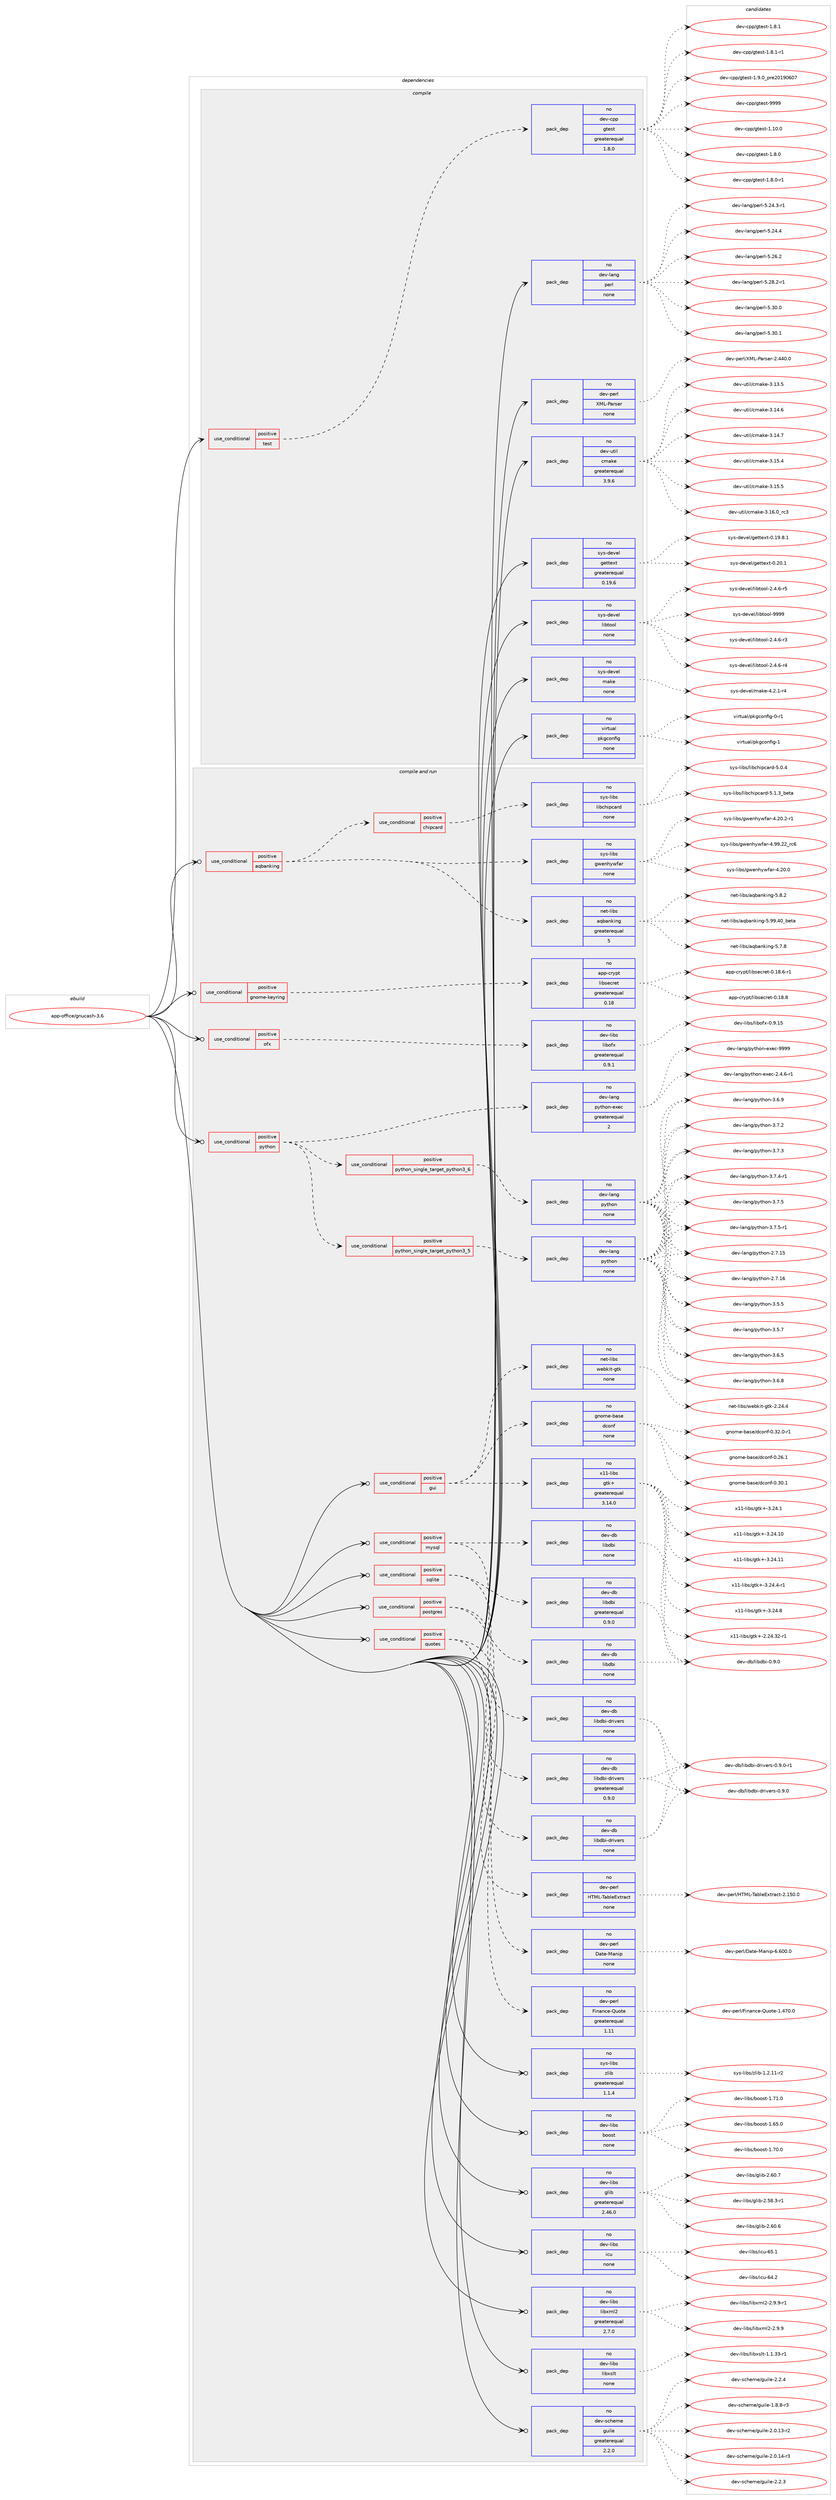 digraph prolog {

# *************
# Graph options
# *************

newrank=true;
concentrate=true;
compound=true;
graph [rankdir=LR,fontname=Helvetica,fontsize=10,ranksep=1.5];#, ranksep=2.5, nodesep=0.2];
edge  [arrowhead=vee];
node  [fontname=Helvetica,fontsize=10];

# **********
# The ebuild
# **********

subgraph cluster_leftcol {
color=gray;
rank=same;
label=<<i>ebuild</i>>;
id [label="app-office/gnucash-3.6", color=red, width=4, href="../app-office/gnucash-3.6.svg"];
}

# ****************
# The dependencies
# ****************

subgraph cluster_midcol {
color=gray;
label=<<i>dependencies</i>>;
subgraph cluster_compile {
fillcolor="#eeeeee";
style=filled;
label=<<i>compile</i>>;
subgraph cond119927 {
dependency502172 [label=<<TABLE BORDER="0" CELLBORDER="1" CELLSPACING="0" CELLPADDING="4"><TR><TD ROWSPAN="3" CELLPADDING="10">use_conditional</TD></TR><TR><TD>positive</TD></TR><TR><TD>test</TD></TR></TABLE>>, shape=none, color=red];
subgraph pack373166 {
dependency502173 [label=<<TABLE BORDER="0" CELLBORDER="1" CELLSPACING="0" CELLPADDING="4" WIDTH="220"><TR><TD ROWSPAN="6" CELLPADDING="30">pack_dep</TD></TR><TR><TD WIDTH="110">no</TD></TR><TR><TD>dev-cpp</TD></TR><TR><TD>gtest</TD></TR><TR><TD>greaterequal</TD></TR><TR><TD>1.8.0</TD></TR></TABLE>>, shape=none, color=blue];
}
dependency502172:e -> dependency502173:w [weight=20,style="dashed",arrowhead="vee"];
}
id:e -> dependency502172:w [weight=20,style="solid",arrowhead="vee"];
subgraph pack373167 {
dependency502174 [label=<<TABLE BORDER="0" CELLBORDER="1" CELLSPACING="0" CELLPADDING="4" WIDTH="220"><TR><TD ROWSPAN="6" CELLPADDING="30">pack_dep</TD></TR><TR><TD WIDTH="110">no</TD></TR><TR><TD>dev-lang</TD></TR><TR><TD>perl</TD></TR><TR><TD>none</TD></TR><TR><TD></TD></TR></TABLE>>, shape=none, color=blue];
}
id:e -> dependency502174:w [weight=20,style="solid",arrowhead="vee"];
subgraph pack373168 {
dependency502175 [label=<<TABLE BORDER="0" CELLBORDER="1" CELLSPACING="0" CELLPADDING="4" WIDTH="220"><TR><TD ROWSPAN="6" CELLPADDING="30">pack_dep</TD></TR><TR><TD WIDTH="110">no</TD></TR><TR><TD>dev-perl</TD></TR><TR><TD>XML-Parser</TD></TR><TR><TD>none</TD></TR><TR><TD></TD></TR></TABLE>>, shape=none, color=blue];
}
id:e -> dependency502175:w [weight=20,style="solid",arrowhead="vee"];
subgraph pack373169 {
dependency502176 [label=<<TABLE BORDER="0" CELLBORDER="1" CELLSPACING="0" CELLPADDING="4" WIDTH="220"><TR><TD ROWSPAN="6" CELLPADDING="30">pack_dep</TD></TR><TR><TD WIDTH="110">no</TD></TR><TR><TD>dev-util</TD></TR><TR><TD>cmake</TD></TR><TR><TD>greaterequal</TD></TR><TR><TD>3.9.6</TD></TR></TABLE>>, shape=none, color=blue];
}
id:e -> dependency502176:w [weight=20,style="solid",arrowhead="vee"];
subgraph pack373170 {
dependency502177 [label=<<TABLE BORDER="0" CELLBORDER="1" CELLSPACING="0" CELLPADDING="4" WIDTH="220"><TR><TD ROWSPAN="6" CELLPADDING="30">pack_dep</TD></TR><TR><TD WIDTH="110">no</TD></TR><TR><TD>sys-devel</TD></TR><TR><TD>gettext</TD></TR><TR><TD>greaterequal</TD></TR><TR><TD>0.19.6</TD></TR></TABLE>>, shape=none, color=blue];
}
id:e -> dependency502177:w [weight=20,style="solid",arrowhead="vee"];
subgraph pack373171 {
dependency502178 [label=<<TABLE BORDER="0" CELLBORDER="1" CELLSPACING="0" CELLPADDING="4" WIDTH="220"><TR><TD ROWSPAN="6" CELLPADDING="30">pack_dep</TD></TR><TR><TD WIDTH="110">no</TD></TR><TR><TD>sys-devel</TD></TR><TR><TD>libtool</TD></TR><TR><TD>none</TD></TR><TR><TD></TD></TR></TABLE>>, shape=none, color=blue];
}
id:e -> dependency502178:w [weight=20,style="solid",arrowhead="vee"];
subgraph pack373172 {
dependency502179 [label=<<TABLE BORDER="0" CELLBORDER="1" CELLSPACING="0" CELLPADDING="4" WIDTH="220"><TR><TD ROWSPAN="6" CELLPADDING="30">pack_dep</TD></TR><TR><TD WIDTH="110">no</TD></TR><TR><TD>sys-devel</TD></TR><TR><TD>make</TD></TR><TR><TD>none</TD></TR><TR><TD></TD></TR></TABLE>>, shape=none, color=blue];
}
id:e -> dependency502179:w [weight=20,style="solid",arrowhead="vee"];
subgraph pack373173 {
dependency502180 [label=<<TABLE BORDER="0" CELLBORDER="1" CELLSPACING="0" CELLPADDING="4" WIDTH="220"><TR><TD ROWSPAN="6" CELLPADDING="30">pack_dep</TD></TR><TR><TD WIDTH="110">no</TD></TR><TR><TD>virtual</TD></TR><TR><TD>pkgconfig</TD></TR><TR><TD>none</TD></TR><TR><TD></TD></TR></TABLE>>, shape=none, color=blue];
}
id:e -> dependency502180:w [weight=20,style="solid",arrowhead="vee"];
}
subgraph cluster_compileandrun {
fillcolor="#eeeeee";
style=filled;
label=<<i>compile and run</i>>;
subgraph cond119928 {
dependency502181 [label=<<TABLE BORDER="0" CELLBORDER="1" CELLSPACING="0" CELLPADDING="4"><TR><TD ROWSPAN="3" CELLPADDING="10">use_conditional</TD></TR><TR><TD>positive</TD></TR><TR><TD>aqbanking</TD></TR></TABLE>>, shape=none, color=red];
subgraph pack373174 {
dependency502182 [label=<<TABLE BORDER="0" CELLBORDER="1" CELLSPACING="0" CELLPADDING="4" WIDTH="220"><TR><TD ROWSPAN="6" CELLPADDING="30">pack_dep</TD></TR><TR><TD WIDTH="110">no</TD></TR><TR><TD>net-libs</TD></TR><TR><TD>aqbanking</TD></TR><TR><TD>greaterequal</TD></TR><TR><TD>5</TD></TR></TABLE>>, shape=none, color=blue];
}
dependency502181:e -> dependency502182:w [weight=20,style="dashed",arrowhead="vee"];
subgraph pack373175 {
dependency502183 [label=<<TABLE BORDER="0" CELLBORDER="1" CELLSPACING="0" CELLPADDING="4" WIDTH="220"><TR><TD ROWSPAN="6" CELLPADDING="30">pack_dep</TD></TR><TR><TD WIDTH="110">no</TD></TR><TR><TD>sys-libs</TD></TR><TR><TD>gwenhywfar</TD></TR><TR><TD>none</TD></TR><TR><TD></TD></TR></TABLE>>, shape=none, color=blue];
}
dependency502181:e -> dependency502183:w [weight=20,style="dashed",arrowhead="vee"];
subgraph cond119929 {
dependency502184 [label=<<TABLE BORDER="0" CELLBORDER="1" CELLSPACING="0" CELLPADDING="4"><TR><TD ROWSPAN="3" CELLPADDING="10">use_conditional</TD></TR><TR><TD>positive</TD></TR><TR><TD>chipcard</TD></TR></TABLE>>, shape=none, color=red];
subgraph pack373176 {
dependency502185 [label=<<TABLE BORDER="0" CELLBORDER="1" CELLSPACING="0" CELLPADDING="4" WIDTH="220"><TR><TD ROWSPAN="6" CELLPADDING="30">pack_dep</TD></TR><TR><TD WIDTH="110">no</TD></TR><TR><TD>sys-libs</TD></TR><TR><TD>libchipcard</TD></TR><TR><TD>none</TD></TR><TR><TD></TD></TR></TABLE>>, shape=none, color=blue];
}
dependency502184:e -> dependency502185:w [weight=20,style="dashed",arrowhead="vee"];
}
dependency502181:e -> dependency502184:w [weight=20,style="dashed",arrowhead="vee"];
}
id:e -> dependency502181:w [weight=20,style="solid",arrowhead="odotvee"];
subgraph cond119930 {
dependency502186 [label=<<TABLE BORDER="0" CELLBORDER="1" CELLSPACING="0" CELLPADDING="4"><TR><TD ROWSPAN="3" CELLPADDING="10">use_conditional</TD></TR><TR><TD>positive</TD></TR><TR><TD>gnome-keyring</TD></TR></TABLE>>, shape=none, color=red];
subgraph pack373177 {
dependency502187 [label=<<TABLE BORDER="0" CELLBORDER="1" CELLSPACING="0" CELLPADDING="4" WIDTH="220"><TR><TD ROWSPAN="6" CELLPADDING="30">pack_dep</TD></TR><TR><TD WIDTH="110">no</TD></TR><TR><TD>app-crypt</TD></TR><TR><TD>libsecret</TD></TR><TR><TD>greaterequal</TD></TR><TR><TD>0.18</TD></TR></TABLE>>, shape=none, color=blue];
}
dependency502186:e -> dependency502187:w [weight=20,style="dashed",arrowhead="vee"];
}
id:e -> dependency502186:w [weight=20,style="solid",arrowhead="odotvee"];
subgraph cond119931 {
dependency502188 [label=<<TABLE BORDER="0" CELLBORDER="1" CELLSPACING="0" CELLPADDING="4"><TR><TD ROWSPAN="3" CELLPADDING="10">use_conditional</TD></TR><TR><TD>positive</TD></TR><TR><TD>gui</TD></TR></TABLE>>, shape=none, color=red];
subgraph pack373178 {
dependency502189 [label=<<TABLE BORDER="0" CELLBORDER="1" CELLSPACING="0" CELLPADDING="4" WIDTH="220"><TR><TD ROWSPAN="6" CELLPADDING="30">pack_dep</TD></TR><TR><TD WIDTH="110">no</TD></TR><TR><TD>gnome-base</TD></TR><TR><TD>dconf</TD></TR><TR><TD>none</TD></TR><TR><TD></TD></TR></TABLE>>, shape=none, color=blue];
}
dependency502188:e -> dependency502189:w [weight=20,style="dashed",arrowhead="vee"];
subgraph pack373179 {
dependency502190 [label=<<TABLE BORDER="0" CELLBORDER="1" CELLSPACING="0" CELLPADDING="4" WIDTH="220"><TR><TD ROWSPAN="6" CELLPADDING="30">pack_dep</TD></TR><TR><TD WIDTH="110">no</TD></TR><TR><TD>net-libs</TD></TR><TR><TD>webkit-gtk</TD></TR><TR><TD>none</TD></TR><TR><TD></TD></TR></TABLE>>, shape=none, color=blue];
}
dependency502188:e -> dependency502190:w [weight=20,style="dashed",arrowhead="vee"];
subgraph pack373180 {
dependency502191 [label=<<TABLE BORDER="0" CELLBORDER="1" CELLSPACING="0" CELLPADDING="4" WIDTH="220"><TR><TD ROWSPAN="6" CELLPADDING="30">pack_dep</TD></TR><TR><TD WIDTH="110">no</TD></TR><TR><TD>x11-libs</TD></TR><TR><TD>gtk+</TD></TR><TR><TD>greaterequal</TD></TR><TR><TD>3.14.0</TD></TR></TABLE>>, shape=none, color=blue];
}
dependency502188:e -> dependency502191:w [weight=20,style="dashed",arrowhead="vee"];
}
id:e -> dependency502188:w [weight=20,style="solid",arrowhead="odotvee"];
subgraph cond119932 {
dependency502192 [label=<<TABLE BORDER="0" CELLBORDER="1" CELLSPACING="0" CELLPADDING="4"><TR><TD ROWSPAN="3" CELLPADDING="10">use_conditional</TD></TR><TR><TD>positive</TD></TR><TR><TD>mysql</TD></TR></TABLE>>, shape=none, color=red];
subgraph pack373181 {
dependency502193 [label=<<TABLE BORDER="0" CELLBORDER="1" CELLSPACING="0" CELLPADDING="4" WIDTH="220"><TR><TD ROWSPAN="6" CELLPADDING="30">pack_dep</TD></TR><TR><TD WIDTH="110">no</TD></TR><TR><TD>dev-db</TD></TR><TR><TD>libdbi</TD></TR><TR><TD>none</TD></TR><TR><TD></TD></TR></TABLE>>, shape=none, color=blue];
}
dependency502192:e -> dependency502193:w [weight=20,style="dashed",arrowhead="vee"];
subgraph pack373182 {
dependency502194 [label=<<TABLE BORDER="0" CELLBORDER="1" CELLSPACING="0" CELLPADDING="4" WIDTH="220"><TR><TD ROWSPAN="6" CELLPADDING="30">pack_dep</TD></TR><TR><TD WIDTH="110">no</TD></TR><TR><TD>dev-db</TD></TR><TR><TD>libdbi-drivers</TD></TR><TR><TD>none</TD></TR><TR><TD></TD></TR></TABLE>>, shape=none, color=blue];
}
dependency502192:e -> dependency502194:w [weight=20,style="dashed",arrowhead="vee"];
}
id:e -> dependency502192:w [weight=20,style="solid",arrowhead="odotvee"];
subgraph cond119933 {
dependency502195 [label=<<TABLE BORDER="0" CELLBORDER="1" CELLSPACING="0" CELLPADDING="4"><TR><TD ROWSPAN="3" CELLPADDING="10">use_conditional</TD></TR><TR><TD>positive</TD></TR><TR><TD>ofx</TD></TR></TABLE>>, shape=none, color=red];
subgraph pack373183 {
dependency502196 [label=<<TABLE BORDER="0" CELLBORDER="1" CELLSPACING="0" CELLPADDING="4" WIDTH="220"><TR><TD ROWSPAN="6" CELLPADDING="30">pack_dep</TD></TR><TR><TD WIDTH="110">no</TD></TR><TR><TD>dev-libs</TD></TR><TR><TD>libofx</TD></TR><TR><TD>greaterequal</TD></TR><TR><TD>0.9.1</TD></TR></TABLE>>, shape=none, color=blue];
}
dependency502195:e -> dependency502196:w [weight=20,style="dashed",arrowhead="vee"];
}
id:e -> dependency502195:w [weight=20,style="solid",arrowhead="odotvee"];
subgraph cond119934 {
dependency502197 [label=<<TABLE BORDER="0" CELLBORDER="1" CELLSPACING="0" CELLPADDING="4"><TR><TD ROWSPAN="3" CELLPADDING="10">use_conditional</TD></TR><TR><TD>positive</TD></TR><TR><TD>postgres</TD></TR></TABLE>>, shape=none, color=red];
subgraph pack373184 {
dependency502198 [label=<<TABLE BORDER="0" CELLBORDER="1" CELLSPACING="0" CELLPADDING="4" WIDTH="220"><TR><TD ROWSPAN="6" CELLPADDING="30">pack_dep</TD></TR><TR><TD WIDTH="110">no</TD></TR><TR><TD>dev-db</TD></TR><TR><TD>libdbi</TD></TR><TR><TD>none</TD></TR><TR><TD></TD></TR></TABLE>>, shape=none, color=blue];
}
dependency502197:e -> dependency502198:w [weight=20,style="dashed",arrowhead="vee"];
subgraph pack373185 {
dependency502199 [label=<<TABLE BORDER="0" CELLBORDER="1" CELLSPACING="0" CELLPADDING="4" WIDTH="220"><TR><TD ROWSPAN="6" CELLPADDING="30">pack_dep</TD></TR><TR><TD WIDTH="110">no</TD></TR><TR><TD>dev-db</TD></TR><TR><TD>libdbi-drivers</TD></TR><TR><TD>none</TD></TR><TR><TD></TD></TR></TABLE>>, shape=none, color=blue];
}
dependency502197:e -> dependency502199:w [weight=20,style="dashed",arrowhead="vee"];
}
id:e -> dependency502197:w [weight=20,style="solid",arrowhead="odotvee"];
subgraph cond119935 {
dependency502200 [label=<<TABLE BORDER="0" CELLBORDER="1" CELLSPACING="0" CELLPADDING="4"><TR><TD ROWSPAN="3" CELLPADDING="10">use_conditional</TD></TR><TR><TD>positive</TD></TR><TR><TD>python</TD></TR></TABLE>>, shape=none, color=red];
subgraph cond119936 {
dependency502201 [label=<<TABLE BORDER="0" CELLBORDER="1" CELLSPACING="0" CELLPADDING="4"><TR><TD ROWSPAN="3" CELLPADDING="10">use_conditional</TD></TR><TR><TD>positive</TD></TR><TR><TD>python_single_target_python3_5</TD></TR></TABLE>>, shape=none, color=red];
subgraph pack373186 {
dependency502202 [label=<<TABLE BORDER="0" CELLBORDER="1" CELLSPACING="0" CELLPADDING="4" WIDTH="220"><TR><TD ROWSPAN="6" CELLPADDING="30">pack_dep</TD></TR><TR><TD WIDTH="110">no</TD></TR><TR><TD>dev-lang</TD></TR><TR><TD>python</TD></TR><TR><TD>none</TD></TR><TR><TD></TD></TR></TABLE>>, shape=none, color=blue];
}
dependency502201:e -> dependency502202:w [weight=20,style="dashed",arrowhead="vee"];
}
dependency502200:e -> dependency502201:w [weight=20,style="dashed",arrowhead="vee"];
subgraph cond119937 {
dependency502203 [label=<<TABLE BORDER="0" CELLBORDER="1" CELLSPACING="0" CELLPADDING="4"><TR><TD ROWSPAN="3" CELLPADDING="10">use_conditional</TD></TR><TR><TD>positive</TD></TR><TR><TD>python_single_target_python3_6</TD></TR></TABLE>>, shape=none, color=red];
subgraph pack373187 {
dependency502204 [label=<<TABLE BORDER="0" CELLBORDER="1" CELLSPACING="0" CELLPADDING="4" WIDTH="220"><TR><TD ROWSPAN="6" CELLPADDING="30">pack_dep</TD></TR><TR><TD WIDTH="110">no</TD></TR><TR><TD>dev-lang</TD></TR><TR><TD>python</TD></TR><TR><TD>none</TD></TR><TR><TD></TD></TR></TABLE>>, shape=none, color=blue];
}
dependency502203:e -> dependency502204:w [weight=20,style="dashed",arrowhead="vee"];
}
dependency502200:e -> dependency502203:w [weight=20,style="dashed",arrowhead="vee"];
subgraph pack373188 {
dependency502205 [label=<<TABLE BORDER="0" CELLBORDER="1" CELLSPACING="0" CELLPADDING="4" WIDTH="220"><TR><TD ROWSPAN="6" CELLPADDING="30">pack_dep</TD></TR><TR><TD WIDTH="110">no</TD></TR><TR><TD>dev-lang</TD></TR><TR><TD>python-exec</TD></TR><TR><TD>greaterequal</TD></TR><TR><TD>2</TD></TR></TABLE>>, shape=none, color=blue];
}
dependency502200:e -> dependency502205:w [weight=20,style="dashed",arrowhead="vee"];
}
id:e -> dependency502200:w [weight=20,style="solid",arrowhead="odotvee"];
subgraph cond119938 {
dependency502206 [label=<<TABLE BORDER="0" CELLBORDER="1" CELLSPACING="0" CELLPADDING="4"><TR><TD ROWSPAN="3" CELLPADDING="10">use_conditional</TD></TR><TR><TD>positive</TD></TR><TR><TD>quotes</TD></TR></TABLE>>, shape=none, color=red];
subgraph pack373189 {
dependency502207 [label=<<TABLE BORDER="0" CELLBORDER="1" CELLSPACING="0" CELLPADDING="4" WIDTH="220"><TR><TD ROWSPAN="6" CELLPADDING="30">pack_dep</TD></TR><TR><TD WIDTH="110">no</TD></TR><TR><TD>dev-perl</TD></TR><TR><TD>Finance-Quote</TD></TR><TR><TD>greaterequal</TD></TR><TR><TD>1.11</TD></TR></TABLE>>, shape=none, color=blue];
}
dependency502206:e -> dependency502207:w [weight=20,style="dashed",arrowhead="vee"];
subgraph pack373190 {
dependency502208 [label=<<TABLE BORDER="0" CELLBORDER="1" CELLSPACING="0" CELLPADDING="4" WIDTH="220"><TR><TD ROWSPAN="6" CELLPADDING="30">pack_dep</TD></TR><TR><TD WIDTH="110">no</TD></TR><TR><TD>dev-perl</TD></TR><TR><TD>Date-Manip</TD></TR><TR><TD>none</TD></TR><TR><TD></TD></TR></TABLE>>, shape=none, color=blue];
}
dependency502206:e -> dependency502208:w [weight=20,style="dashed",arrowhead="vee"];
subgraph pack373191 {
dependency502209 [label=<<TABLE BORDER="0" CELLBORDER="1" CELLSPACING="0" CELLPADDING="4" WIDTH="220"><TR><TD ROWSPAN="6" CELLPADDING="30">pack_dep</TD></TR><TR><TD WIDTH="110">no</TD></TR><TR><TD>dev-perl</TD></TR><TR><TD>HTML-TableExtract</TD></TR><TR><TD>none</TD></TR><TR><TD></TD></TR></TABLE>>, shape=none, color=blue];
}
dependency502206:e -> dependency502209:w [weight=20,style="dashed",arrowhead="vee"];
}
id:e -> dependency502206:w [weight=20,style="solid",arrowhead="odotvee"];
subgraph cond119939 {
dependency502210 [label=<<TABLE BORDER="0" CELLBORDER="1" CELLSPACING="0" CELLPADDING="4"><TR><TD ROWSPAN="3" CELLPADDING="10">use_conditional</TD></TR><TR><TD>positive</TD></TR><TR><TD>sqlite</TD></TR></TABLE>>, shape=none, color=red];
subgraph pack373192 {
dependency502211 [label=<<TABLE BORDER="0" CELLBORDER="1" CELLSPACING="0" CELLPADDING="4" WIDTH="220"><TR><TD ROWSPAN="6" CELLPADDING="30">pack_dep</TD></TR><TR><TD WIDTH="110">no</TD></TR><TR><TD>dev-db</TD></TR><TR><TD>libdbi</TD></TR><TR><TD>greaterequal</TD></TR><TR><TD>0.9.0</TD></TR></TABLE>>, shape=none, color=blue];
}
dependency502210:e -> dependency502211:w [weight=20,style="dashed",arrowhead="vee"];
subgraph pack373193 {
dependency502212 [label=<<TABLE BORDER="0" CELLBORDER="1" CELLSPACING="0" CELLPADDING="4" WIDTH="220"><TR><TD ROWSPAN="6" CELLPADDING="30">pack_dep</TD></TR><TR><TD WIDTH="110">no</TD></TR><TR><TD>dev-db</TD></TR><TR><TD>libdbi-drivers</TD></TR><TR><TD>greaterequal</TD></TR><TR><TD>0.9.0</TD></TR></TABLE>>, shape=none, color=blue];
}
dependency502210:e -> dependency502212:w [weight=20,style="dashed",arrowhead="vee"];
}
id:e -> dependency502210:w [weight=20,style="solid",arrowhead="odotvee"];
subgraph pack373194 {
dependency502213 [label=<<TABLE BORDER="0" CELLBORDER="1" CELLSPACING="0" CELLPADDING="4" WIDTH="220"><TR><TD ROWSPAN="6" CELLPADDING="30">pack_dep</TD></TR><TR><TD WIDTH="110">no</TD></TR><TR><TD>dev-libs</TD></TR><TR><TD>boost</TD></TR><TR><TD>none</TD></TR><TR><TD></TD></TR></TABLE>>, shape=none, color=blue];
}
id:e -> dependency502213:w [weight=20,style="solid",arrowhead="odotvee"];
subgraph pack373195 {
dependency502214 [label=<<TABLE BORDER="0" CELLBORDER="1" CELLSPACING="0" CELLPADDING="4" WIDTH="220"><TR><TD ROWSPAN="6" CELLPADDING="30">pack_dep</TD></TR><TR><TD WIDTH="110">no</TD></TR><TR><TD>dev-libs</TD></TR><TR><TD>glib</TD></TR><TR><TD>greaterequal</TD></TR><TR><TD>2.46.0</TD></TR></TABLE>>, shape=none, color=blue];
}
id:e -> dependency502214:w [weight=20,style="solid",arrowhead="odotvee"];
subgraph pack373196 {
dependency502215 [label=<<TABLE BORDER="0" CELLBORDER="1" CELLSPACING="0" CELLPADDING="4" WIDTH="220"><TR><TD ROWSPAN="6" CELLPADDING="30">pack_dep</TD></TR><TR><TD WIDTH="110">no</TD></TR><TR><TD>dev-libs</TD></TR><TR><TD>icu</TD></TR><TR><TD>none</TD></TR><TR><TD></TD></TR></TABLE>>, shape=none, color=blue];
}
id:e -> dependency502215:w [weight=20,style="solid",arrowhead="odotvee"];
subgraph pack373197 {
dependency502216 [label=<<TABLE BORDER="0" CELLBORDER="1" CELLSPACING="0" CELLPADDING="4" WIDTH="220"><TR><TD ROWSPAN="6" CELLPADDING="30">pack_dep</TD></TR><TR><TD WIDTH="110">no</TD></TR><TR><TD>dev-libs</TD></TR><TR><TD>libxml2</TD></TR><TR><TD>greaterequal</TD></TR><TR><TD>2.7.0</TD></TR></TABLE>>, shape=none, color=blue];
}
id:e -> dependency502216:w [weight=20,style="solid",arrowhead="odotvee"];
subgraph pack373198 {
dependency502217 [label=<<TABLE BORDER="0" CELLBORDER="1" CELLSPACING="0" CELLPADDING="4" WIDTH="220"><TR><TD ROWSPAN="6" CELLPADDING="30">pack_dep</TD></TR><TR><TD WIDTH="110">no</TD></TR><TR><TD>dev-libs</TD></TR><TR><TD>libxslt</TD></TR><TR><TD>none</TD></TR><TR><TD></TD></TR></TABLE>>, shape=none, color=blue];
}
id:e -> dependency502217:w [weight=20,style="solid",arrowhead="odotvee"];
subgraph pack373199 {
dependency502218 [label=<<TABLE BORDER="0" CELLBORDER="1" CELLSPACING="0" CELLPADDING="4" WIDTH="220"><TR><TD ROWSPAN="6" CELLPADDING="30">pack_dep</TD></TR><TR><TD WIDTH="110">no</TD></TR><TR><TD>dev-scheme</TD></TR><TR><TD>guile</TD></TR><TR><TD>greaterequal</TD></TR><TR><TD>2.2.0</TD></TR></TABLE>>, shape=none, color=blue];
}
id:e -> dependency502218:w [weight=20,style="solid",arrowhead="odotvee"];
subgraph pack373200 {
dependency502219 [label=<<TABLE BORDER="0" CELLBORDER="1" CELLSPACING="0" CELLPADDING="4" WIDTH="220"><TR><TD ROWSPAN="6" CELLPADDING="30">pack_dep</TD></TR><TR><TD WIDTH="110">no</TD></TR><TR><TD>sys-libs</TD></TR><TR><TD>zlib</TD></TR><TR><TD>greaterequal</TD></TR><TR><TD>1.1.4</TD></TR></TABLE>>, shape=none, color=blue];
}
id:e -> dependency502219:w [weight=20,style="solid",arrowhead="odotvee"];
}
subgraph cluster_run {
fillcolor="#eeeeee";
style=filled;
label=<<i>run</i>>;
}
}

# **************
# The candidates
# **************

subgraph cluster_choices {
rank=same;
color=gray;
label=<<i>candidates</i>>;

subgraph choice373166 {
color=black;
nodesep=1;
choice10010111845991121124710311610111511645494649484648 [label="dev-cpp/gtest-1.10.0", color=red, width=4,href="../dev-cpp/gtest-1.10.0.svg"];
choice100101118459911211247103116101115116454946564648 [label="dev-cpp/gtest-1.8.0", color=red, width=4,href="../dev-cpp/gtest-1.8.0.svg"];
choice1001011184599112112471031161011151164549465646484511449 [label="dev-cpp/gtest-1.8.0-r1", color=red, width=4,href="../dev-cpp/gtest-1.8.0-r1.svg"];
choice100101118459911211247103116101115116454946564649 [label="dev-cpp/gtest-1.8.1", color=red, width=4,href="../dev-cpp/gtest-1.8.1.svg"];
choice1001011184599112112471031161011151164549465646494511449 [label="dev-cpp/gtest-1.8.1-r1", color=red, width=4,href="../dev-cpp/gtest-1.8.1-r1.svg"];
choice100101118459911211247103116101115116454946574648951121141015048495748544855 [label="dev-cpp/gtest-1.9.0_pre20190607", color=red, width=4,href="../dev-cpp/gtest-1.9.0_pre20190607.svg"];
choice1001011184599112112471031161011151164557575757 [label="dev-cpp/gtest-9999", color=red, width=4,href="../dev-cpp/gtest-9999.svg"];
dependency502173:e -> choice10010111845991121124710311610111511645494649484648:w [style=dotted,weight="100"];
dependency502173:e -> choice100101118459911211247103116101115116454946564648:w [style=dotted,weight="100"];
dependency502173:e -> choice1001011184599112112471031161011151164549465646484511449:w [style=dotted,weight="100"];
dependency502173:e -> choice100101118459911211247103116101115116454946564649:w [style=dotted,weight="100"];
dependency502173:e -> choice1001011184599112112471031161011151164549465646494511449:w [style=dotted,weight="100"];
dependency502173:e -> choice100101118459911211247103116101115116454946574648951121141015048495748544855:w [style=dotted,weight="100"];
dependency502173:e -> choice1001011184599112112471031161011151164557575757:w [style=dotted,weight="100"];
}
subgraph choice373167 {
color=black;
nodesep=1;
choice100101118451089711010347112101114108455346505246514511449 [label="dev-lang/perl-5.24.3-r1", color=red, width=4,href="../dev-lang/perl-5.24.3-r1.svg"];
choice10010111845108971101034711210111410845534650524652 [label="dev-lang/perl-5.24.4", color=red, width=4,href="../dev-lang/perl-5.24.4.svg"];
choice10010111845108971101034711210111410845534650544650 [label="dev-lang/perl-5.26.2", color=red, width=4,href="../dev-lang/perl-5.26.2.svg"];
choice100101118451089711010347112101114108455346505646504511449 [label="dev-lang/perl-5.28.2-r1", color=red, width=4,href="../dev-lang/perl-5.28.2-r1.svg"];
choice10010111845108971101034711210111410845534651484648 [label="dev-lang/perl-5.30.0", color=red, width=4,href="../dev-lang/perl-5.30.0.svg"];
choice10010111845108971101034711210111410845534651484649 [label="dev-lang/perl-5.30.1", color=red, width=4,href="../dev-lang/perl-5.30.1.svg"];
dependency502174:e -> choice100101118451089711010347112101114108455346505246514511449:w [style=dotted,weight="100"];
dependency502174:e -> choice10010111845108971101034711210111410845534650524652:w [style=dotted,weight="100"];
dependency502174:e -> choice10010111845108971101034711210111410845534650544650:w [style=dotted,weight="100"];
dependency502174:e -> choice100101118451089711010347112101114108455346505646504511449:w [style=dotted,weight="100"];
dependency502174:e -> choice10010111845108971101034711210111410845534651484648:w [style=dotted,weight="100"];
dependency502174:e -> choice10010111845108971101034711210111410845534651484649:w [style=dotted,weight="100"];
}
subgraph choice373168 {
color=black;
nodesep=1;
choice10010111845112101114108478877764580971141151011144550465252484648 [label="dev-perl/XML-Parser-2.440.0", color=red, width=4,href="../dev-perl/XML-Parser-2.440.0.svg"];
dependency502175:e -> choice10010111845112101114108478877764580971141151011144550465252484648:w [style=dotted,weight="100"];
}
subgraph choice373169 {
color=black;
nodesep=1;
choice1001011184511711610510847991099710710145514649514653 [label="dev-util/cmake-3.13.5", color=red, width=4,href="../dev-util/cmake-3.13.5.svg"];
choice1001011184511711610510847991099710710145514649524654 [label="dev-util/cmake-3.14.6", color=red, width=4,href="../dev-util/cmake-3.14.6.svg"];
choice1001011184511711610510847991099710710145514649524655 [label="dev-util/cmake-3.14.7", color=red, width=4,href="../dev-util/cmake-3.14.7.svg"];
choice1001011184511711610510847991099710710145514649534652 [label="dev-util/cmake-3.15.4", color=red, width=4,href="../dev-util/cmake-3.15.4.svg"];
choice1001011184511711610510847991099710710145514649534653 [label="dev-util/cmake-3.15.5", color=red, width=4,href="../dev-util/cmake-3.15.5.svg"];
choice1001011184511711610510847991099710710145514649544648951149951 [label="dev-util/cmake-3.16.0_rc3", color=red, width=4,href="../dev-util/cmake-3.16.0_rc3.svg"];
dependency502176:e -> choice1001011184511711610510847991099710710145514649514653:w [style=dotted,weight="100"];
dependency502176:e -> choice1001011184511711610510847991099710710145514649524654:w [style=dotted,weight="100"];
dependency502176:e -> choice1001011184511711610510847991099710710145514649524655:w [style=dotted,weight="100"];
dependency502176:e -> choice1001011184511711610510847991099710710145514649534652:w [style=dotted,weight="100"];
dependency502176:e -> choice1001011184511711610510847991099710710145514649534653:w [style=dotted,weight="100"];
dependency502176:e -> choice1001011184511711610510847991099710710145514649544648951149951:w [style=dotted,weight="100"];
}
subgraph choice373170 {
color=black;
nodesep=1;
choice1151211154510010111810110847103101116116101120116454846495746564649 [label="sys-devel/gettext-0.19.8.1", color=red, width=4,href="../sys-devel/gettext-0.19.8.1.svg"];
choice115121115451001011181011084710310111611610112011645484650484649 [label="sys-devel/gettext-0.20.1", color=red, width=4,href="../sys-devel/gettext-0.20.1.svg"];
dependency502177:e -> choice1151211154510010111810110847103101116116101120116454846495746564649:w [style=dotted,weight="100"];
dependency502177:e -> choice115121115451001011181011084710310111611610112011645484650484649:w [style=dotted,weight="100"];
}
subgraph choice373171 {
color=black;
nodesep=1;
choice1151211154510010111810110847108105981161111111084550465246544511451 [label="sys-devel/libtool-2.4.6-r3", color=red, width=4,href="../sys-devel/libtool-2.4.6-r3.svg"];
choice1151211154510010111810110847108105981161111111084550465246544511452 [label="sys-devel/libtool-2.4.6-r4", color=red, width=4,href="../sys-devel/libtool-2.4.6-r4.svg"];
choice1151211154510010111810110847108105981161111111084550465246544511453 [label="sys-devel/libtool-2.4.6-r5", color=red, width=4,href="../sys-devel/libtool-2.4.6-r5.svg"];
choice1151211154510010111810110847108105981161111111084557575757 [label="sys-devel/libtool-9999", color=red, width=4,href="../sys-devel/libtool-9999.svg"];
dependency502178:e -> choice1151211154510010111810110847108105981161111111084550465246544511451:w [style=dotted,weight="100"];
dependency502178:e -> choice1151211154510010111810110847108105981161111111084550465246544511452:w [style=dotted,weight="100"];
dependency502178:e -> choice1151211154510010111810110847108105981161111111084550465246544511453:w [style=dotted,weight="100"];
dependency502178:e -> choice1151211154510010111810110847108105981161111111084557575757:w [style=dotted,weight="100"];
}
subgraph choice373172 {
color=black;
nodesep=1;
choice1151211154510010111810110847109971071014552465046494511452 [label="sys-devel/make-4.2.1-r4", color=red, width=4,href="../sys-devel/make-4.2.1-r4.svg"];
dependency502179:e -> choice1151211154510010111810110847109971071014552465046494511452:w [style=dotted,weight="100"];
}
subgraph choice373173 {
color=black;
nodesep=1;
choice11810511411611797108471121071039911111010210510345484511449 [label="virtual/pkgconfig-0-r1", color=red, width=4,href="../virtual/pkgconfig-0-r1.svg"];
choice1181051141161179710847112107103991111101021051034549 [label="virtual/pkgconfig-1", color=red, width=4,href="../virtual/pkgconfig-1.svg"];
dependency502180:e -> choice11810511411611797108471121071039911111010210510345484511449:w [style=dotted,weight="100"];
dependency502180:e -> choice1181051141161179710847112107103991111101021051034549:w [style=dotted,weight="100"];
}
subgraph choice373174 {
color=black;
nodesep=1;
choice110101116451081059811547971139897110107105110103455346554656 [label="net-libs/aqbanking-5.7.8", color=red, width=4,href="../net-libs/aqbanking-5.7.8.svg"];
choice110101116451081059811547971139897110107105110103455346564650 [label="net-libs/aqbanking-5.8.2", color=red, width=4,href="../net-libs/aqbanking-5.8.2.svg"];
choice1101011164510810598115479711398971101071051101034553465757465248959810111697 [label="net-libs/aqbanking-5.99.40_beta", color=red, width=4,href="../net-libs/aqbanking-5.99.40_beta.svg"];
dependency502182:e -> choice110101116451081059811547971139897110107105110103455346554656:w [style=dotted,weight="100"];
dependency502182:e -> choice110101116451081059811547971139897110107105110103455346564650:w [style=dotted,weight="100"];
dependency502182:e -> choice1101011164510810598115479711398971101071051101034553465757465248959810111697:w [style=dotted,weight="100"];
}
subgraph choice373175 {
color=black;
nodesep=1;
choice1151211154510810598115471031191011101041211191029711445524650484648 [label="sys-libs/gwenhywfar-4.20.0", color=red, width=4,href="../sys-libs/gwenhywfar-4.20.0.svg"];
choice11512111545108105981154710311910111010412111910297114455246504846504511449 [label="sys-libs/gwenhywfar-4.20.2-r1", color=red, width=4,href="../sys-libs/gwenhywfar-4.20.2-r1.svg"];
choice115121115451081059811547103119101110104121119102971144552465757465050951149954 [label="sys-libs/gwenhywfar-4.99.22_rc6", color=red, width=4,href="../sys-libs/gwenhywfar-4.99.22_rc6.svg"];
dependency502183:e -> choice1151211154510810598115471031191011101041211191029711445524650484648:w [style=dotted,weight="100"];
dependency502183:e -> choice11512111545108105981154710311910111010412111910297114455246504846504511449:w [style=dotted,weight="100"];
dependency502183:e -> choice115121115451081059811547103119101110104121119102971144552465757465050951149954:w [style=dotted,weight="100"];
}
subgraph choice373176 {
color=black;
nodesep=1;
choice11512111545108105981154710810598991041051129997114100455346484652 [label="sys-libs/libchipcard-5.0.4", color=red, width=4,href="../sys-libs/libchipcard-5.0.4.svg"];
choice11512111545108105981154710810598991041051129997114100455346494651959810111697 [label="sys-libs/libchipcard-5.1.3_beta", color=red, width=4,href="../sys-libs/libchipcard-5.1.3_beta.svg"];
dependency502185:e -> choice11512111545108105981154710810598991041051129997114100455346484652:w [style=dotted,weight="100"];
dependency502185:e -> choice11512111545108105981154710810598991041051129997114100455346494651959810111697:w [style=dotted,weight="100"];
}
subgraph choice373177 {
color=black;
nodesep=1;
choice971121124599114121112116471081059811510199114101116454846495646544511449 [label="app-crypt/libsecret-0.18.6-r1", color=red, width=4,href="../app-crypt/libsecret-0.18.6-r1.svg"];
choice97112112459911412111211647108105981151019911410111645484649564656 [label="app-crypt/libsecret-0.18.8", color=red, width=4,href="../app-crypt/libsecret-0.18.8.svg"];
dependency502187:e -> choice971121124599114121112116471081059811510199114101116454846495646544511449:w [style=dotted,weight="100"];
dependency502187:e -> choice97112112459911412111211647108105981151019911410111645484649564656:w [style=dotted,weight="100"];
}
subgraph choice373178 {
color=black;
nodesep=1;
choice103110111109101459897115101471009911111010245484650544649 [label="gnome-base/dconf-0.26.1", color=red, width=4,href="../gnome-base/dconf-0.26.1.svg"];
choice103110111109101459897115101471009911111010245484651484649 [label="gnome-base/dconf-0.30.1", color=red, width=4,href="../gnome-base/dconf-0.30.1.svg"];
choice1031101111091014598971151014710099111110102454846515046484511449 [label="gnome-base/dconf-0.32.0-r1", color=red, width=4,href="../gnome-base/dconf-0.32.0-r1.svg"];
dependency502189:e -> choice103110111109101459897115101471009911111010245484650544649:w [style=dotted,weight="100"];
dependency502189:e -> choice103110111109101459897115101471009911111010245484651484649:w [style=dotted,weight="100"];
dependency502189:e -> choice1031101111091014598971151014710099111110102454846515046484511449:w [style=dotted,weight="100"];
}
subgraph choice373179 {
color=black;
nodesep=1;
choice110101116451081059811547119101981071051164510311610745504650524652 [label="net-libs/webkit-gtk-2.24.4", color=red, width=4,href="../net-libs/webkit-gtk-2.24.4.svg"];
dependency502190:e -> choice110101116451081059811547119101981071051164510311610745504650524652:w [style=dotted,weight="100"];
}
subgraph choice373180 {
color=black;
nodesep=1;
choice12049494510810598115471031161074345504650524651504511449 [label="x11-libs/gtk+-2.24.32-r1", color=red, width=4,href="../x11-libs/gtk+-2.24.32-r1.svg"];
choice12049494510810598115471031161074345514650524649 [label="x11-libs/gtk+-3.24.1", color=red, width=4,href="../x11-libs/gtk+-3.24.1.svg"];
choice1204949451081059811547103116107434551465052464948 [label="x11-libs/gtk+-3.24.10", color=red, width=4,href="../x11-libs/gtk+-3.24.10.svg"];
choice1204949451081059811547103116107434551465052464949 [label="x11-libs/gtk+-3.24.11", color=red, width=4,href="../x11-libs/gtk+-3.24.11.svg"];
choice120494945108105981154710311610743455146505246524511449 [label="x11-libs/gtk+-3.24.4-r1", color=red, width=4,href="../x11-libs/gtk+-3.24.4-r1.svg"];
choice12049494510810598115471031161074345514650524656 [label="x11-libs/gtk+-3.24.8", color=red, width=4,href="../x11-libs/gtk+-3.24.8.svg"];
dependency502191:e -> choice12049494510810598115471031161074345504650524651504511449:w [style=dotted,weight="100"];
dependency502191:e -> choice12049494510810598115471031161074345514650524649:w [style=dotted,weight="100"];
dependency502191:e -> choice1204949451081059811547103116107434551465052464948:w [style=dotted,weight="100"];
dependency502191:e -> choice1204949451081059811547103116107434551465052464949:w [style=dotted,weight="100"];
dependency502191:e -> choice120494945108105981154710311610743455146505246524511449:w [style=dotted,weight="100"];
dependency502191:e -> choice12049494510810598115471031161074345514650524656:w [style=dotted,weight="100"];
}
subgraph choice373181 {
color=black;
nodesep=1;
choice1001011184510098471081059810098105454846574648 [label="dev-db/libdbi-0.9.0", color=red, width=4,href="../dev-db/libdbi-0.9.0.svg"];
dependency502193:e -> choice1001011184510098471081059810098105454846574648:w [style=dotted,weight="100"];
}
subgraph choice373182 {
color=black;
nodesep=1;
choice100101118451009847108105981009810545100114105118101114115454846574648 [label="dev-db/libdbi-drivers-0.9.0", color=red, width=4,href="../dev-db/libdbi-drivers-0.9.0.svg"];
choice1001011184510098471081059810098105451001141051181011141154548465746484511449 [label="dev-db/libdbi-drivers-0.9.0-r1", color=red, width=4,href="../dev-db/libdbi-drivers-0.9.0-r1.svg"];
dependency502194:e -> choice100101118451009847108105981009810545100114105118101114115454846574648:w [style=dotted,weight="100"];
dependency502194:e -> choice1001011184510098471081059810098105451001141051181011141154548465746484511449:w [style=dotted,weight="100"];
}
subgraph choice373183 {
color=black;
nodesep=1;
choice1001011184510810598115471081059811110212045484657464953 [label="dev-libs/libofx-0.9.15", color=red, width=4,href="../dev-libs/libofx-0.9.15.svg"];
dependency502196:e -> choice1001011184510810598115471081059811110212045484657464953:w [style=dotted,weight="100"];
}
subgraph choice373184 {
color=black;
nodesep=1;
choice1001011184510098471081059810098105454846574648 [label="dev-db/libdbi-0.9.0", color=red, width=4,href="../dev-db/libdbi-0.9.0.svg"];
dependency502198:e -> choice1001011184510098471081059810098105454846574648:w [style=dotted,weight="100"];
}
subgraph choice373185 {
color=black;
nodesep=1;
choice100101118451009847108105981009810545100114105118101114115454846574648 [label="dev-db/libdbi-drivers-0.9.0", color=red, width=4,href="../dev-db/libdbi-drivers-0.9.0.svg"];
choice1001011184510098471081059810098105451001141051181011141154548465746484511449 [label="dev-db/libdbi-drivers-0.9.0-r1", color=red, width=4,href="../dev-db/libdbi-drivers-0.9.0-r1.svg"];
dependency502199:e -> choice100101118451009847108105981009810545100114105118101114115454846574648:w [style=dotted,weight="100"];
dependency502199:e -> choice1001011184510098471081059810098105451001141051181011141154548465746484511449:w [style=dotted,weight="100"];
}
subgraph choice373186 {
color=black;
nodesep=1;
choice10010111845108971101034711212111610411111045504655464953 [label="dev-lang/python-2.7.15", color=red, width=4,href="../dev-lang/python-2.7.15.svg"];
choice10010111845108971101034711212111610411111045504655464954 [label="dev-lang/python-2.7.16", color=red, width=4,href="../dev-lang/python-2.7.16.svg"];
choice100101118451089711010347112121116104111110455146534653 [label="dev-lang/python-3.5.5", color=red, width=4,href="../dev-lang/python-3.5.5.svg"];
choice100101118451089711010347112121116104111110455146534655 [label="dev-lang/python-3.5.7", color=red, width=4,href="../dev-lang/python-3.5.7.svg"];
choice100101118451089711010347112121116104111110455146544653 [label="dev-lang/python-3.6.5", color=red, width=4,href="../dev-lang/python-3.6.5.svg"];
choice100101118451089711010347112121116104111110455146544656 [label="dev-lang/python-3.6.8", color=red, width=4,href="../dev-lang/python-3.6.8.svg"];
choice100101118451089711010347112121116104111110455146544657 [label="dev-lang/python-3.6.9", color=red, width=4,href="../dev-lang/python-3.6.9.svg"];
choice100101118451089711010347112121116104111110455146554650 [label="dev-lang/python-3.7.2", color=red, width=4,href="../dev-lang/python-3.7.2.svg"];
choice100101118451089711010347112121116104111110455146554651 [label="dev-lang/python-3.7.3", color=red, width=4,href="../dev-lang/python-3.7.3.svg"];
choice1001011184510897110103471121211161041111104551465546524511449 [label="dev-lang/python-3.7.4-r1", color=red, width=4,href="../dev-lang/python-3.7.4-r1.svg"];
choice100101118451089711010347112121116104111110455146554653 [label="dev-lang/python-3.7.5", color=red, width=4,href="../dev-lang/python-3.7.5.svg"];
choice1001011184510897110103471121211161041111104551465546534511449 [label="dev-lang/python-3.7.5-r1", color=red, width=4,href="../dev-lang/python-3.7.5-r1.svg"];
dependency502202:e -> choice10010111845108971101034711212111610411111045504655464953:w [style=dotted,weight="100"];
dependency502202:e -> choice10010111845108971101034711212111610411111045504655464954:w [style=dotted,weight="100"];
dependency502202:e -> choice100101118451089711010347112121116104111110455146534653:w [style=dotted,weight="100"];
dependency502202:e -> choice100101118451089711010347112121116104111110455146534655:w [style=dotted,weight="100"];
dependency502202:e -> choice100101118451089711010347112121116104111110455146544653:w [style=dotted,weight="100"];
dependency502202:e -> choice100101118451089711010347112121116104111110455146544656:w [style=dotted,weight="100"];
dependency502202:e -> choice100101118451089711010347112121116104111110455146544657:w [style=dotted,weight="100"];
dependency502202:e -> choice100101118451089711010347112121116104111110455146554650:w [style=dotted,weight="100"];
dependency502202:e -> choice100101118451089711010347112121116104111110455146554651:w [style=dotted,weight="100"];
dependency502202:e -> choice1001011184510897110103471121211161041111104551465546524511449:w [style=dotted,weight="100"];
dependency502202:e -> choice100101118451089711010347112121116104111110455146554653:w [style=dotted,weight="100"];
dependency502202:e -> choice1001011184510897110103471121211161041111104551465546534511449:w [style=dotted,weight="100"];
}
subgraph choice373187 {
color=black;
nodesep=1;
choice10010111845108971101034711212111610411111045504655464953 [label="dev-lang/python-2.7.15", color=red, width=4,href="../dev-lang/python-2.7.15.svg"];
choice10010111845108971101034711212111610411111045504655464954 [label="dev-lang/python-2.7.16", color=red, width=4,href="../dev-lang/python-2.7.16.svg"];
choice100101118451089711010347112121116104111110455146534653 [label="dev-lang/python-3.5.5", color=red, width=4,href="../dev-lang/python-3.5.5.svg"];
choice100101118451089711010347112121116104111110455146534655 [label="dev-lang/python-3.5.7", color=red, width=4,href="../dev-lang/python-3.5.7.svg"];
choice100101118451089711010347112121116104111110455146544653 [label="dev-lang/python-3.6.5", color=red, width=4,href="../dev-lang/python-3.6.5.svg"];
choice100101118451089711010347112121116104111110455146544656 [label="dev-lang/python-3.6.8", color=red, width=4,href="../dev-lang/python-3.6.8.svg"];
choice100101118451089711010347112121116104111110455146544657 [label="dev-lang/python-3.6.9", color=red, width=4,href="../dev-lang/python-3.6.9.svg"];
choice100101118451089711010347112121116104111110455146554650 [label="dev-lang/python-3.7.2", color=red, width=4,href="../dev-lang/python-3.7.2.svg"];
choice100101118451089711010347112121116104111110455146554651 [label="dev-lang/python-3.7.3", color=red, width=4,href="../dev-lang/python-3.7.3.svg"];
choice1001011184510897110103471121211161041111104551465546524511449 [label="dev-lang/python-3.7.4-r1", color=red, width=4,href="../dev-lang/python-3.7.4-r1.svg"];
choice100101118451089711010347112121116104111110455146554653 [label="dev-lang/python-3.7.5", color=red, width=4,href="../dev-lang/python-3.7.5.svg"];
choice1001011184510897110103471121211161041111104551465546534511449 [label="dev-lang/python-3.7.5-r1", color=red, width=4,href="../dev-lang/python-3.7.5-r1.svg"];
dependency502204:e -> choice10010111845108971101034711212111610411111045504655464953:w [style=dotted,weight="100"];
dependency502204:e -> choice10010111845108971101034711212111610411111045504655464954:w [style=dotted,weight="100"];
dependency502204:e -> choice100101118451089711010347112121116104111110455146534653:w [style=dotted,weight="100"];
dependency502204:e -> choice100101118451089711010347112121116104111110455146534655:w [style=dotted,weight="100"];
dependency502204:e -> choice100101118451089711010347112121116104111110455146544653:w [style=dotted,weight="100"];
dependency502204:e -> choice100101118451089711010347112121116104111110455146544656:w [style=dotted,weight="100"];
dependency502204:e -> choice100101118451089711010347112121116104111110455146544657:w [style=dotted,weight="100"];
dependency502204:e -> choice100101118451089711010347112121116104111110455146554650:w [style=dotted,weight="100"];
dependency502204:e -> choice100101118451089711010347112121116104111110455146554651:w [style=dotted,weight="100"];
dependency502204:e -> choice1001011184510897110103471121211161041111104551465546524511449:w [style=dotted,weight="100"];
dependency502204:e -> choice100101118451089711010347112121116104111110455146554653:w [style=dotted,weight="100"];
dependency502204:e -> choice1001011184510897110103471121211161041111104551465546534511449:w [style=dotted,weight="100"];
}
subgraph choice373188 {
color=black;
nodesep=1;
choice10010111845108971101034711212111610411111045101120101994550465246544511449 [label="dev-lang/python-exec-2.4.6-r1", color=red, width=4,href="../dev-lang/python-exec-2.4.6-r1.svg"];
choice10010111845108971101034711212111610411111045101120101994557575757 [label="dev-lang/python-exec-9999", color=red, width=4,href="../dev-lang/python-exec-9999.svg"];
dependency502205:e -> choice10010111845108971101034711212111610411111045101120101994550465246544511449:w [style=dotted,weight="100"];
dependency502205:e -> choice10010111845108971101034711212111610411111045101120101994557575757:w [style=dotted,weight="100"];
}
subgraph choice373189 {
color=black;
nodesep=1;
choice100101118451121011141084770105110971109910145811171111161014549465255484648 [label="dev-perl/Finance-Quote-1.470.0", color=red, width=4,href="../dev-perl/Finance-Quote-1.470.0.svg"];
dependency502207:e -> choice100101118451121011141084770105110971109910145811171111161014549465255484648:w [style=dotted,weight="100"];
}
subgraph choice373190 {
color=black;
nodesep=1;
choice100101118451121011141084768971161014577971101051124554465448484648 [label="dev-perl/Date-Manip-6.600.0", color=red, width=4,href="../dev-perl/Date-Manip-6.600.0.svg"];
dependency502208:e -> choice100101118451121011141084768971161014577971101051124554465448484648:w [style=dotted,weight="100"];
}
subgraph choice373191 {
color=black;
nodesep=1;
choice100101118451121011141084772847776458497981081016912011611497991164550464953484648 [label="dev-perl/HTML-TableExtract-2.150.0", color=red, width=4,href="../dev-perl/HTML-TableExtract-2.150.0.svg"];
dependency502209:e -> choice100101118451121011141084772847776458497981081016912011611497991164550464953484648:w [style=dotted,weight="100"];
}
subgraph choice373192 {
color=black;
nodesep=1;
choice1001011184510098471081059810098105454846574648 [label="dev-db/libdbi-0.9.0", color=red, width=4,href="../dev-db/libdbi-0.9.0.svg"];
dependency502211:e -> choice1001011184510098471081059810098105454846574648:w [style=dotted,weight="100"];
}
subgraph choice373193 {
color=black;
nodesep=1;
choice100101118451009847108105981009810545100114105118101114115454846574648 [label="dev-db/libdbi-drivers-0.9.0", color=red, width=4,href="../dev-db/libdbi-drivers-0.9.0.svg"];
choice1001011184510098471081059810098105451001141051181011141154548465746484511449 [label="dev-db/libdbi-drivers-0.9.0-r1", color=red, width=4,href="../dev-db/libdbi-drivers-0.9.0-r1.svg"];
dependency502212:e -> choice100101118451009847108105981009810545100114105118101114115454846574648:w [style=dotted,weight="100"];
dependency502212:e -> choice1001011184510098471081059810098105451001141051181011141154548465746484511449:w [style=dotted,weight="100"];
}
subgraph choice373194 {
color=black;
nodesep=1;
choice1001011184510810598115479811111111511645494654534648 [label="dev-libs/boost-1.65.0", color=red, width=4,href="../dev-libs/boost-1.65.0.svg"];
choice1001011184510810598115479811111111511645494655484648 [label="dev-libs/boost-1.70.0", color=red, width=4,href="../dev-libs/boost-1.70.0.svg"];
choice1001011184510810598115479811111111511645494655494648 [label="dev-libs/boost-1.71.0", color=red, width=4,href="../dev-libs/boost-1.71.0.svg"];
dependency502213:e -> choice1001011184510810598115479811111111511645494654534648:w [style=dotted,weight="100"];
dependency502213:e -> choice1001011184510810598115479811111111511645494655484648:w [style=dotted,weight="100"];
dependency502213:e -> choice1001011184510810598115479811111111511645494655494648:w [style=dotted,weight="100"];
}
subgraph choice373195 {
color=black;
nodesep=1;
choice10010111845108105981154710310810598455046535646514511449 [label="dev-libs/glib-2.58.3-r1", color=red, width=4,href="../dev-libs/glib-2.58.3-r1.svg"];
choice1001011184510810598115471031081059845504654484654 [label="dev-libs/glib-2.60.6", color=red, width=4,href="../dev-libs/glib-2.60.6.svg"];
choice1001011184510810598115471031081059845504654484655 [label="dev-libs/glib-2.60.7", color=red, width=4,href="../dev-libs/glib-2.60.7.svg"];
dependency502214:e -> choice10010111845108105981154710310810598455046535646514511449:w [style=dotted,weight="100"];
dependency502214:e -> choice1001011184510810598115471031081059845504654484654:w [style=dotted,weight="100"];
dependency502214:e -> choice1001011184510810598115471031081059845504654484655:w [style=dotted,weight="100"];
}
subgraph choice373196 {
color=black;
nodesep=1;
choice100101118451081059811547105991174554524650 [label="dev-libs/icu-64.2", color=red, width=4,href="../dev-libs/icu-64.2.svg"];
choice100101118451081059811547105991174554534649 [label="dev-libs/icu-65.1", color=red, width=4,href="../dev-libs/icu-65.1.svg"];
dependency502215:e -> choice100101118451081059811547105991174554524650:w [style=dotted,weight="100"];
dependency502215:e -> choice100101118451081059811547105991174554534649:w [style=dotted,weight="100"];
}
subgraph choice373197 {
color=black;
nodesep=1;
choice1001011184510810598115471081059812010910850455046574657 [label="dev-libs/libxml2-2.9.9", color=red, width=4,href="../dev-libs/libxml2-2.9.9.svg"];
choice10010111845108105981154710810598120109108504550465746574511449 [label="dev-libs/libxml2-2.9.9-r1", color=red, width=4,href="../dev-libs/libxml2-2.9.9-r1.svg"];
dependency502216:e -> choice1001011184510810598115471081059812010910850455046574657:w [style=dotted,weight="100"];
dependency502216:e -> choice10010111845108105981154710810598120109108504550465746574511449:w [style=dotted,weight="100"];
}
subgraph choice373198 {
color=black;
nodesep=1;
choice10010111845108105981154710810598120115108116454946494651514511449 [label="dev-libs/libxslt-1.1.33-r1", color=red, width=4,href="../dev-libs/libxslt-1.1.33-r1.svg"];
dependency502217:e -> choice10010111845108105981154710810598120115108116454946494651514511449:w [style=dotted,weight="100"];
}
subgraph choice373199 {
color=black;
nodesep=1;
choice1001011184511599104101109101471031171051081014549465646564511451 [label="dev-scheme/guile-1.8.8-r3", color=red, width=4,href="../dev-scheme/guile-1.8.8-r3.svg"];
choice100101118451159910410110910147103117105108101455046484649514511450 [label="dev-scheme/guile-2.0.13-r2", color=red, width=4,href="../dev-scheme/guile-2.0.13-r2.svg"];
choice100101118451159910410110910147103117105108101455046484649524511451 [label="dev-scheme/guile-2.0.14-r3", color=red, width=4,href="../dev-scheme/guile-2.0.14-r3.svg"];
choice100101118451159910410110910147103117105108101455046504651 [label="dev-scheme/guile-2.2.3", color=red, width=4,href="../dev-scheme/guile-2.2.3.svg"];
choice100101118451159910410110910147103117105108101455046504652 [label="dev-scheme/guile-2.2.4", color=red, width=4,href="../dev-scheme/guile-2.2.4.svg"];
dependency502218:e -> choice1001011184511599104101109101471031171051081014549465646564511451:w [style=dotted,weight="100"];
dependency502218:e -> choice100101118451159910410110910147103117105108101455046484649514511450:w [style=dotted,weight="100"];
dependency502218:e -> choice100101118451159910410110910147103117105108101455046484649524511451:w [style=dotted,weight="100"];
dependency502218:e -> choice100101118451159910410110910147103117105108101455046504651:w [style=dotted,weight="100"];
dependency502218:e -> choice100101118451159910410110910147103117105108101455046504652:w [style=dotted,weight="100"];
}
subgraph choice373200 {
color=black;
nodesep=1;
choice11512111545108105981154712210810598454946504649494511450 [label="sys-libs/zlib-1.2.11-r2", color=red, width=4,href="../sys-libs/zlib-1.2.11-r2.svg"];
dependency502219:e -> choice11512111545108105981154712210810598454946504649494511450:w [style=dotted,weight="100"];
}
}

}
